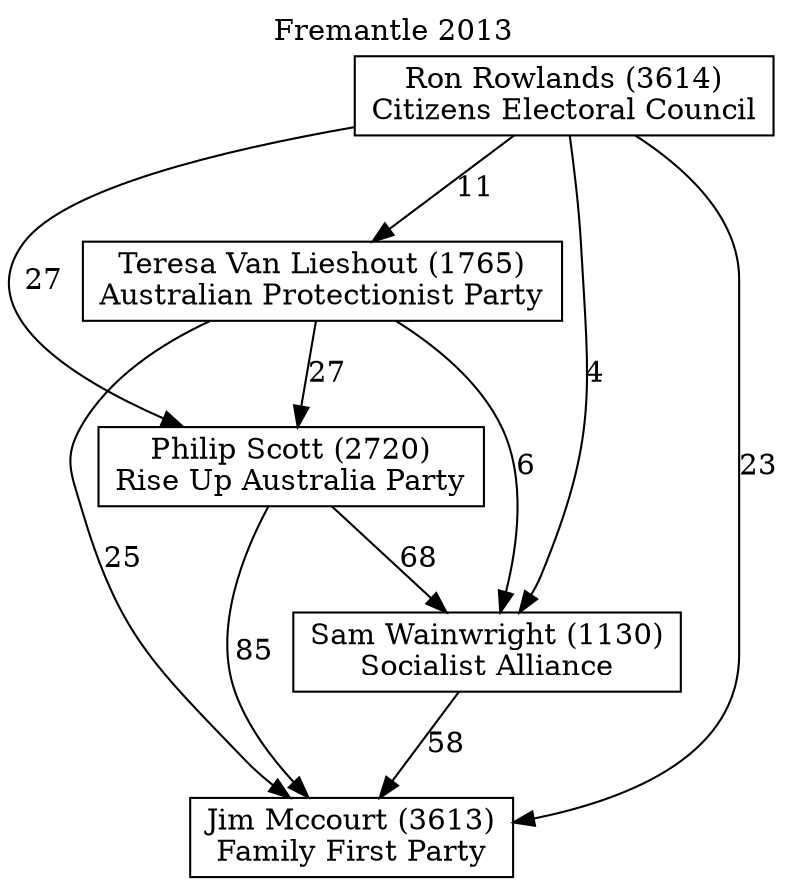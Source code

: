// House preference flow
digraph "Jim Mccourt (3613)_Fremantle_2013" {
	graph [label="Fremantle 2013" labelloc=t mclimit=10]
	node [shape=box]
	"Jim Mccourt (3613)" [label="Jim Mccourt (3613)
Family First Party"]
	"Sam Wainwright (1130)" [label="Sam Wainwright (1130)
Socialist Alliance"]
	"Philip Scott (2720)" [label="Philip Scott (2720)
Rise Up Australia Party"]
	"Teresa Van Lieshout (1765)" [label="Teresa Van Lieshout (1765)
Australian Protectionist Party"]
	"Ron Rowlands (3614)" [label="Ron Rowlands (3614)
Citizens Electoral Council"]
	"Sam Wainwright (1130)" -> "Jim Mccourt (3613)" [label=58]
	"Philip Scott (2720)" -> "Sam Wainwright (1130)" [label=68]
	"Teresa Van Lieshout (1765)" -> "Philip Scott (2720)" [label=27]
	"Ron Rowlands (3614)" -> "Teresa Van Lieshout (1765)" [label=11]
	"Philip Scott (2720)" -> "Jim Mccourt (3613)" [label=85]
	"Teresa Van Lieshout (1765)" -> "Jim Mccourt (3613)" [label=25]
	"Ron Rowlands (3614)" -> "Jim Mccourt (3613)" [label=23]
	"Ron Rowlands (3614)" -> "Philip Scott (2720)" [label=27]
	"Teresa Van Lieshout (1765)" -> "Sam Wainwright (1130)" [label=6]
	"Ron Rowlands (3614)" -> "Sam Wainwright (1130)" [label=4]
}
